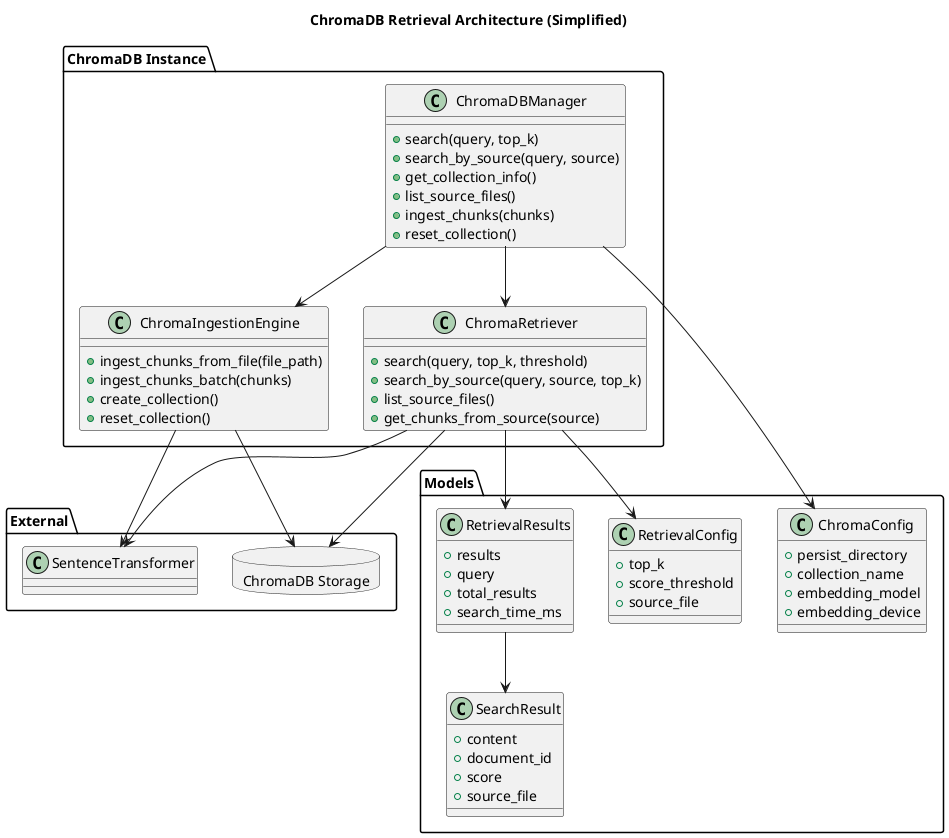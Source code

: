 @startuml ChromaDB_Retrieval_Simplified
allowmixing

title ChromaDB Retrieval Architecture (Simplified)

package "ChromaDB Instance" {
    class ChromaDBManager {
        +search(query, top_k)
        +search_by_source(query, source)
        +get_collection_info()
        +list_source_files()
        +ingest_chunks(chunks)
        +reset_collection()
    }

    class ChromaIngestionEngine {
        +ingest_chunks_from_file(file_path)
        +ingest_chunks_batch(chunks)
        +create_collection()
        +reset_collection()
    }

    class ChromaRetriever {
        +search(query, top_k, threshold)
        +search_by_source(query, source, top_k)
        +list_source_files()
        +get_chunks_from_source(source)
    }
}

package "Models" {
    class ChromaConfig {
        +persist_directory
        +collection_name
        +embedding_model
        +embedding_device
    }

    class RetrievalConfig {
        +top_k
        +score_threshold
        +source_file
    }

    class SearchResult {
        +content
        +document_id
        +score
        +source_file
    }

    class RetrievalResults {
        +results
        +query
        +total_results
        +search_time_ms
    }
}

package "External" {
    database "ChromaDB Storage"
    class SentenceTransformer
}

' Relationships
ChromaDBManager --> ChromaIngestionEngine
ChromaDBManager --> ChromaRetriever
ChromaDBManager --> ChromaConfig
ChromaRetriever --> RetrievalConfig
ChromaRetriever --> RetrievalResults
RetrievalResults --> SearchResult
ChromaIngestionEngine --> "ChromaDB Storage"
ChromaRetriever --> "ChromaDB Storage"
ChromaIngestionEngine --> SentenceTransformer
ChromaRetriever --> SentenceTransformer

@enduml
